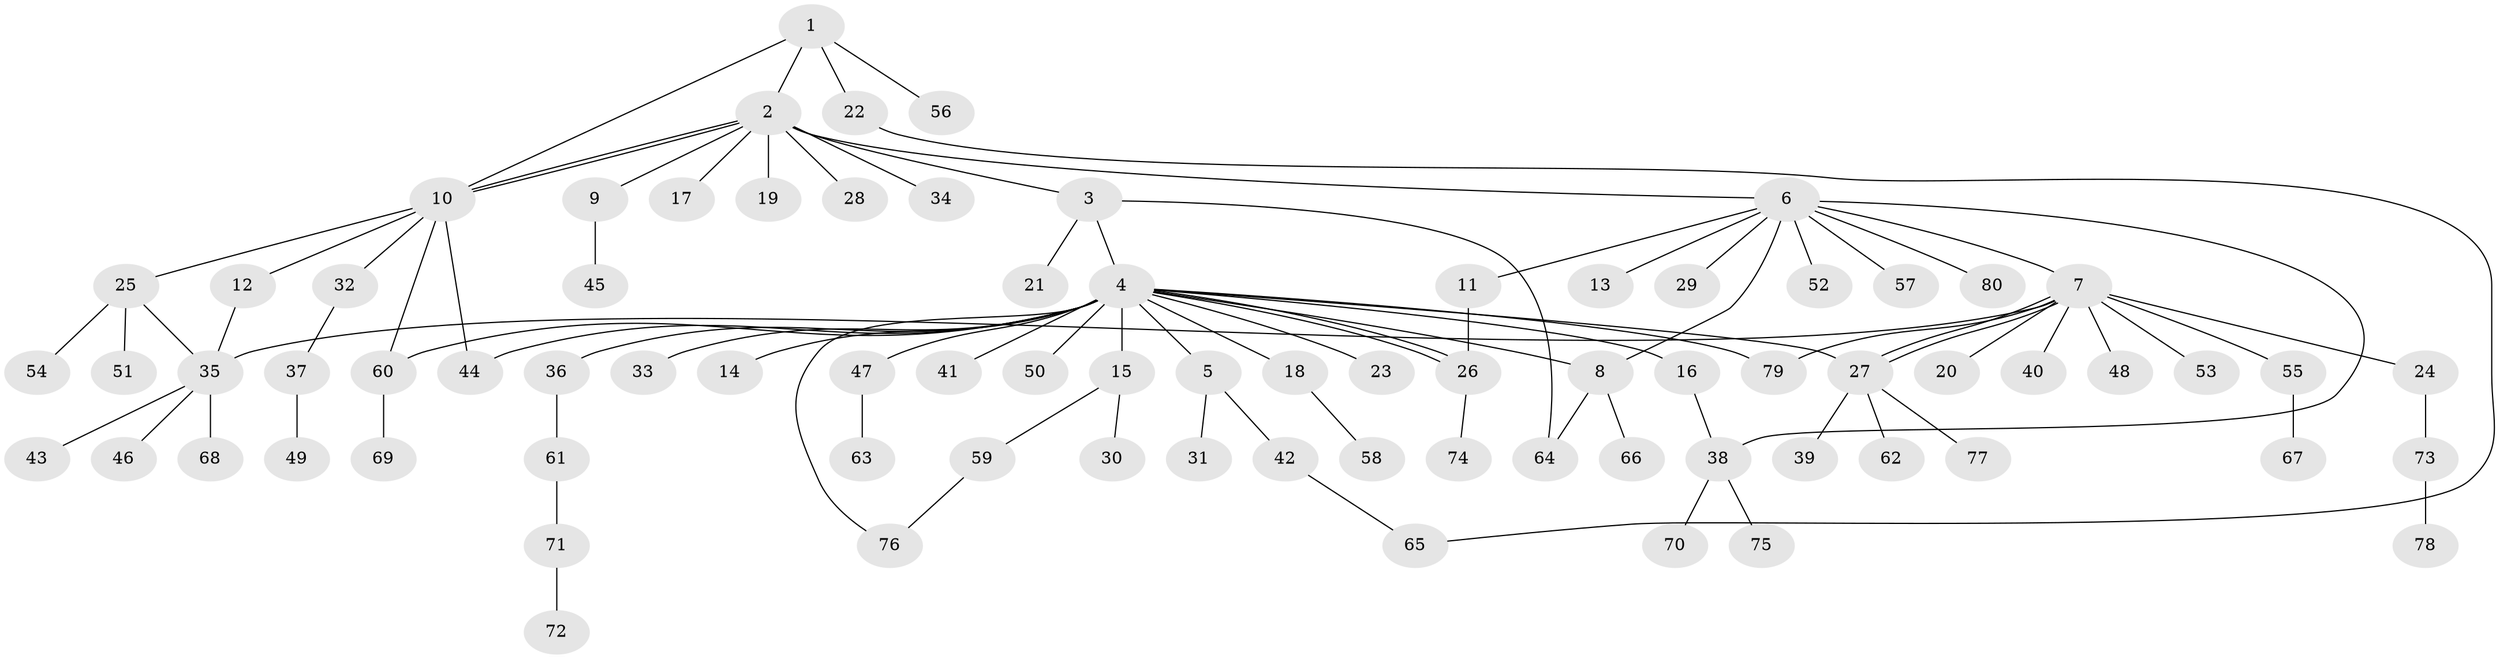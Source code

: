 // coarse degree distribution, {1: 0.53125, 7: 0.09375, 3: 0.0625, 2: 0.21875, 4: 0.03125, 6: 0.03125, 14: 0.03125}
// Generated by graph-tools (version 1.1) at 2025/36/03/04/25 23:36:49]
// undirected, 80 vertices, 95 edges
graph export_dot {
  node [color=gray90,style=filled];
  1;
  2;
  3;
  4;
  5;
  6;
  7;
  8;
  9;
  10;
  11;
  12;
  13;
  14;
  15;
  16;
  17;
  18;
  19;
  20;
  21;
  22;
  23;
  24;
  25;
  26;
  27;
  28;
  29;
  30;
  31;
  32;
  33;
  34;
  35;
  36;
  37;
  38;
  39;
  40;
  41;
  42;
  43;
  44;
  45;
  46;
  47;
  48;
  49;
  50;
  51;
  52;
  53;
  54;
  55;
  56;
  57;
  58;
  59;
  60;
  61;
  62;
  63;
  64;
  65;
  66;
  67;
  68;
  69;
  70;
  71;
  72;
  73;
  74;
  75;
  76;
  77;
  78;
  79;
  80;
  1 -- 2;
  1 -- 10;
  1 -- 22;
  1 -- 56;
  2 -- 3;
  2 -- 6;
  2 -- 9;
  2 -- 10;
  2 -- 10;
  2 -- 17;
  2 -- 19;
  2 -- 28;
  2 -- 34;
  3 -- 4;
  3 -- 21;
  3 -- 64;
  4 -- 5;
  4 -- 8;
  4 -- 14;
  4 -- 15;
  4 -- 16;
  4 -- 18;
  4 -- 23;
  4 -- 26;
  4 -- 26;
  4 -- 27;
  4 -- 33;
  4 -- 36;
  4 -- 41;
  4 -- 44;
  4 -- 47;
  4 -- 50;
  4 -- 60;
  4 -- 76;
  4 -- 79;
  5 -- 31;
  5 -- 42;
  6 -- 7;
  6 -- 8;
  6 -- 11;
  6 -- 13;
  6 -- 29;
  6 -- 38;
  6 -- 52;
  6 -- 57;
  6 -- 80;
  7 -- 20;
  7 -- 24;
  7 -- 27;
  7 -- 27;
  7 -- 35;
  7 -- 40;
  7 -- 48;
  7 -- 53;
  7 -- 55;
  7 -- 79;
  8 -- 64;
  8 -- 66;
  9 -- 45;
  10 -- 12;
  10 -- 25;
  10 -- 32;
  10 -- 44;
  10 -- 60;
  11 -- 26;
  12 -- 35;
  15 -- 30;
  15 -- 59;
  16 -- 38;
  18 -- 58;
  22 -- 65;
  24 -- 73;
  25 -- 35;
  25 -- 51;
  25 -- 54;
  26 -- 74;
  27 -- 39;
  27 -- 62;
  27 -- 77;
  32 -- 37;
  35 -- 43;
  35 -- 46;
  35 -- 68;
  36 -- 61;
  37 -- 49;
  38 -- 70;
  38 -- 75;
  42 -- 65;
  47 -- 63;
  55 -- 67;
  59 -- 76;
  60 -- 69;
  61 -- 71;
  71 -- 72;
  73 -- 78;
}
